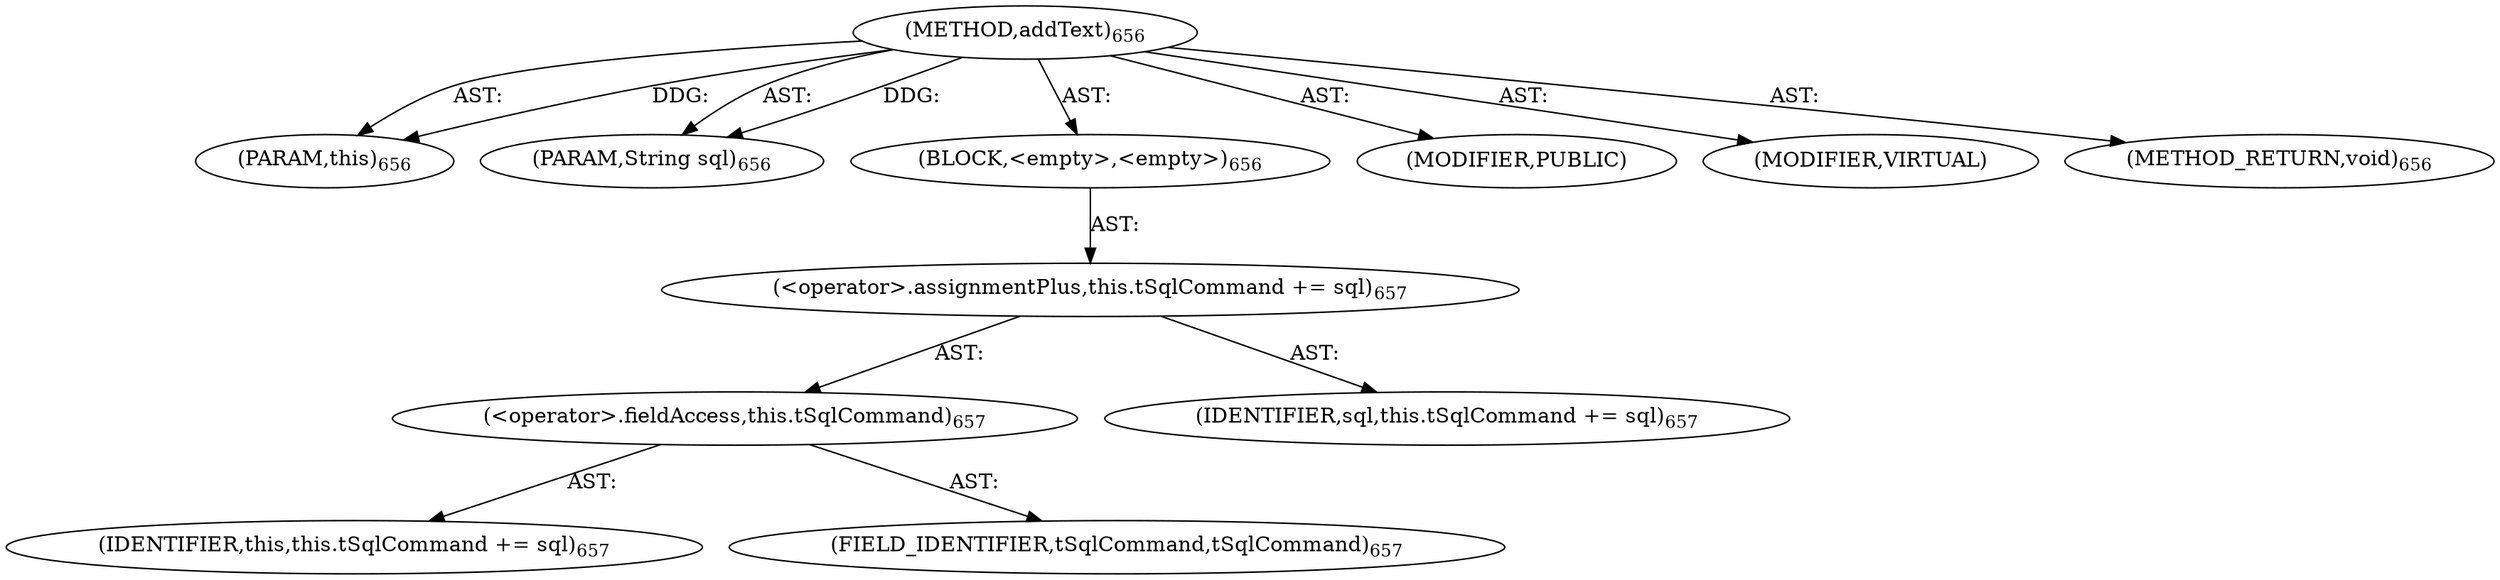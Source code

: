 digraph "addText" {  
"111669149720" [label = <(METHOD,addText)<SUB>656</SUB>> ]
"115964117008" [label = <(PARAM,this)<SUB>656</SUB>> ]
"115964117038" [label = <(PARAM,String sql)<SUB>656</SUB>> ]
"25769803867" [label = <(BLOCK,&lt;empty&gt;,&lt;empty&gt;)<SUB>656</SUB>> ]
"30064771465" [label = <(&lt;operator&gt;.assignmentPlus,this.tSqlCommand += sql)<SUB>657</SUB>> ]
"30064771466" [label = <(&lt;operator&gt;.fieldAccess,this.tSqlCommand)<SUB>657</SUB>> ]
"68719476774" [label = <(IDENTIFIER,this,this.tSqlCommand += sql)<SUB>657</SUB>> ]
"55834574944" [label = <(FIELD_IDENTIFIER,tSqlCommand,tSqlCommand)<SUB>657</SUB>> ]
"68719477054" [label = <(IDENTIFIER,sql,this.tSqlCommand += sql)<SUB>657</SUB>> ]
"133143986249" [label = <(MODIFIER,PUBLIC)> ]
"133143986250" [label = <(MODIFIER,VIRTUAL)> ]
"128849018904" [label = <(METHOD_RETURN,void)<SUB>656</SUB>> ]
  "111669149720" -> "115964117008"  [ label = "AST: "] 
  "111669149720" -> "115964117038"  [ label = "AST: "] 
  "111669149720" -> "25769803867"  [ label = "AST: "] 
  "111669149720" -> "133143986249"  [ label = "AST: "] 
  "111669149720" -> "133143986250"  [ label = "AST: "] 
  "111669149720" -> "128849018904"  [ label = "AST: "] 
  "25769803867" -> "30064771465"  [ label = "AST: "] 
  "30064771465" -> "30064771466"  [ label = "AST: "] 
  "30064771465" -> "68719477054"  [ label = "AST: "] 
  "30064771466" -> "68719476774"  [ label = "AST: "] 
  "30064771466" -> "55834574944"  [ label = "AST: "] 
  "111669149720" -> "115964117008"  [ label = "DDG: "] 
  "111669149720" -> "115964117038"  [ label = "DDG: "] 
}
